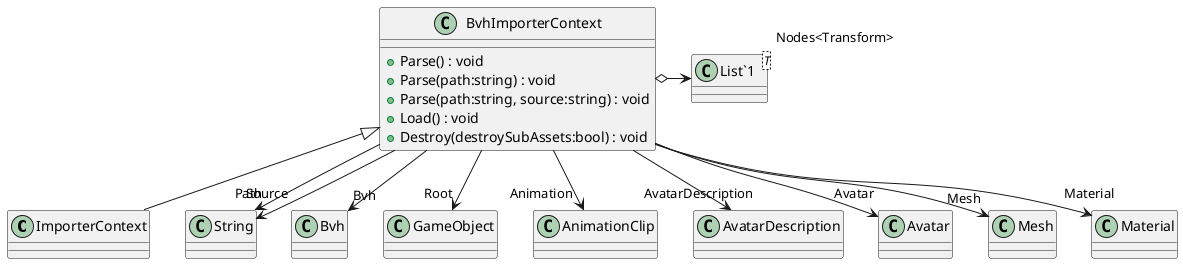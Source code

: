 @startuml
class ImporterContext {
}
class BvhImporterContext {
    + Parse() : void
    + Parse(path:string) : void
    + Parse(path:string, source:string) : void
    + Load() : void
    + Destroy(destroySubAssets:bool) : void
}
class "List`1"<T> {
}
BvhImporterContext <|-- ImporterContext
BvhImporterContext --> "Path" String
BvhImporterContext --> "Source" String
BvhImporterContext --> "Bvh" Bvh
BvhImporterContext --> "Root" GameObject
BvhImporterContext o-> "Nodes<Transform>" "List`1"
BvhImporterContext --> "Animation" AnimationClip
BvhImporterContext --> "AvatarDescription" AvatarDescription
BvhImporterContext --> "Avatar" Avatar
BvhImporterContext --> "Mesh" Mesh
BvhImporterContext --> "Material" Material
@enduml
